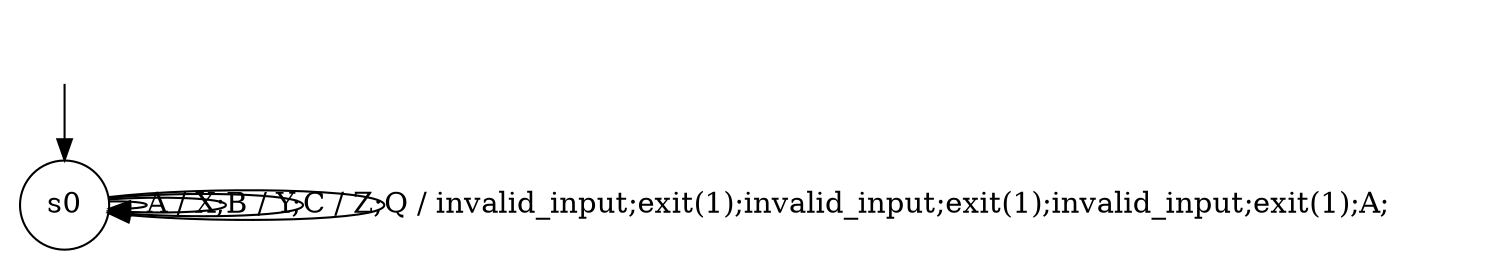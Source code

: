 digraph g {
__start0 [label="" shape="none"];

	s0 [shape="circle" label="s0"];
	s0 -> s0 [label="A / X;"];
	s0 -> s0 [label="B / Y;"];
	s0 -> s0 [label="C / Z;"];
	s0 -> s0 [label="Q / invalid_input;exit(1);invalid_input;exit(1);invalid_input;exit(1);A;"];

__start0 -> s0;
}
